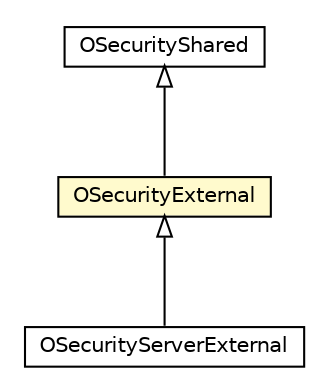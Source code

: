 #!/usr/local/bin/dot
#
# Class diagram 
# Generated by UMLGraph version R5_6-24-gf6e263 (http://www.umlgraph.org/)
#

digraph G {
	edge [fontname="Helvetica",fontsize=10,labelfontname="Helvetica",labelfontsize=10];
	node [fontname="Helvetica",fontsize=10,shape=plaintext];
	nodesep=0.25;
	ranksep=0.5;
	// com.orientechnologies.orient.core.metadata.security.OSecurityShared
	c6599924 [label=<<table title="com.orientechnologies.orient.core.metadata.security.OSecurityShared" border="0" cellborder="1" cellspacing="0" cellpadding="2" port="p" href="./OSecurityShared.html">
		<tr><td><table border="0" cellspacing="0" cellpadding="1">
<tr><td align="center" balign="center"> OSecurityShared </td></tr>
		</table></td></tr>
		</table>>, URL="./OSecurityShared.html", fontname="Helvetica", fontcolor="black", fontsize=10.0];
	// com.orientechnologies.orient.core.metadata.security.OSecurityExternal
	c6599928 [label=<<table title="com.orientechnologies.orient.core.metadata.security.OSecurityExternal" border="0" cellborder="1" cellspacing="0" cellpadding="2" port="p" bgcolor="lemonChiffon" href="./OSecurityExternal.html">
		<tr><td><table border="0" cellspacing="0" cellpadding="1">
<tr><td align="center" balign="center"> OSecurityExternal </td></tr>
		</table></td></tr>
		</table>>, URL="./OSecurityExternal.html", fontname="Helvetica", fontcolor="black", fontsize=10.0];
	// com.orientechnologies.orient.server.security.OSecurityServerExternal
	c6601852 [label=<<table title="com.orientechnologies.orient.server.security.OSecurityServerExternal" border="0" cellborder="1" cellspacing="0" cellpadding="2" port="p" href="../../../server/security/OSecurityServerExternal.html">
		<tr><td><table border="0" cellspacing="0" cellpadding="1">
<tr><td align="center" balign="center"> OSecurityServerExternal </td></tr>
		</table></td></tr>
		</table>>, URL="../../../server/security/OSecurityServerExternal.html", fontname="Helvetica", fontcolor="black", fontsize=10.0];
	//com.orientechnologies.orient.core.metadata.security.OSecurityExternal extends com.orientechnologies.orient.core.metadata.security.OSecurityShared
	c6599924:p -> c6599928:p [dir=back,arrowtail=empty];
	//com.orientechnologies.orient.server.security.OSecurityServerExternal extends com.orientechnologies.orient.core.metadata.security.OSecurityExternal
	c6599928:p -> c6601852:p [dir=back,arrowtail=empty];
}

